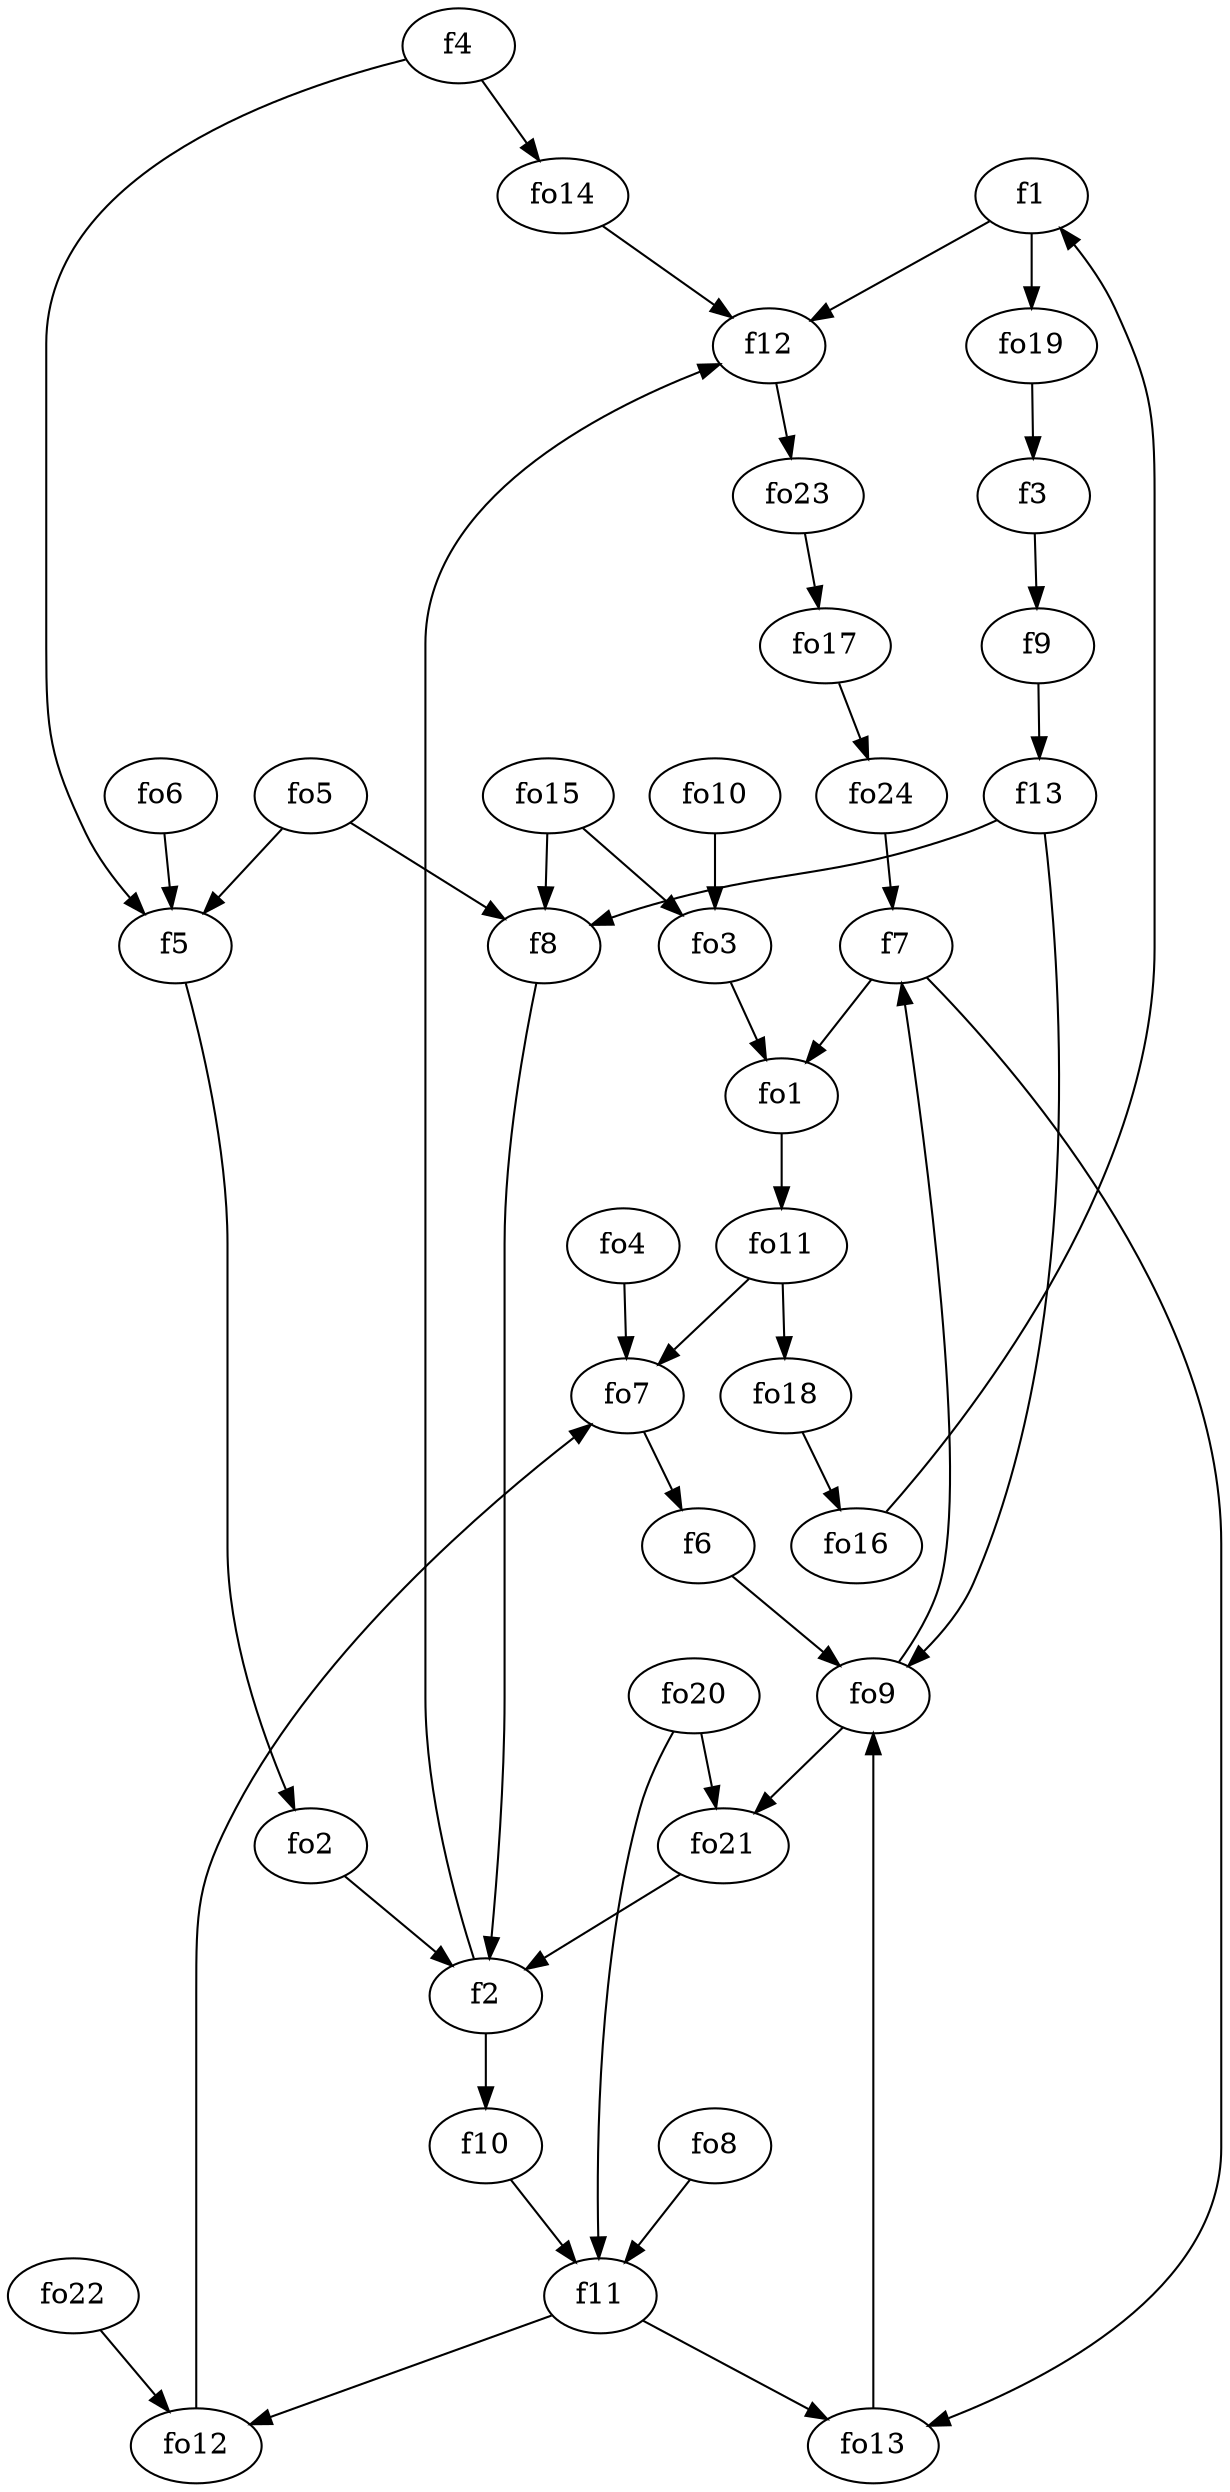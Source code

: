 strict digraph  {
f1;
f2;
f3;
f4;
f5;
f6;
f7;
f8;
f9;
f10;
f11;
f12;
f13;
fo1;
fo2;
fo3;
fo4;
fo5;
fo6;
fo7;
fo8;
fo9;
fo10;
fo11;
fo12;
fo13;
fo14;
fo15;
fo16;
fo17;
fo18;
fo19;
fo20;
fo21;
fo22;
fo23;
fo24;
f1 -> fo19  [weight=2];
f1 -> f12  [weight=2];
f2 -> f12  [weight=2];
f2 -> f10  [weight=2];
f3 -> f9  [weight=2];
f4 -> fo14  [weight=2];
f4 -> f5  [weight=2];
f5 -> fo2  [weight=2];
f6 -> fo9  [weight=2];
f7 -> fo13  [weight=2];
f7 -> fo1  [weight=2];
f8 -> f2  [weight=2];
f9 -> f13  [weight=2];
f10 -> f11  [weight=2];
f11 -> fo13  [weight=2];
f11 -> fo12  [weight=2];
f12 -> fo23  [weight=2];
f13 -> f8  [weight=2];
f13 -> fo9  [weight=2];
fo1 -> fo11  [weight=2];
fo2 -> f2  [weight=2];
fo3 -> fo1  [weight=2];
fo4 -> fo7  [weight=2];
fo5 -> f5  [weight=2];
fo5 -> f8  [weight=2];
fo6 -> f5  [weight=2];
fo7 -> f6  [weight=2];
fo8 -> f11  [weight=2];
fo9 -> fo21  [weight=2];
fo9 -> f7  [weight=2];
fo10 -> fo3  [weight=2];
fo11 -> fo18  [weight=2];
fo11 -> fo7  [weight=2];
fo12 -> fo7  [weight=2];
fo13 -> fo9  [weight=2];
fo14 -> f12  [weight=2];
fo15 -> fo3  [weight=2];
fo15 -> f8  [weight=2];
fo16 -> f1  [weight=2];
fo17 -> fo24  [weight=2];
fo18 -> fo16  [weight=2];
fo19 -> f3  [weight=2];
fo20 -> fo21  [weight=2];
fo20 -> f11  [weight=2];
fo21 -> f2  [weight=2];
fo22 -> fo12  [weight=2];
fo23 -> fo17  [weight=2];
fo24 -> f7  [weight=2];
}
